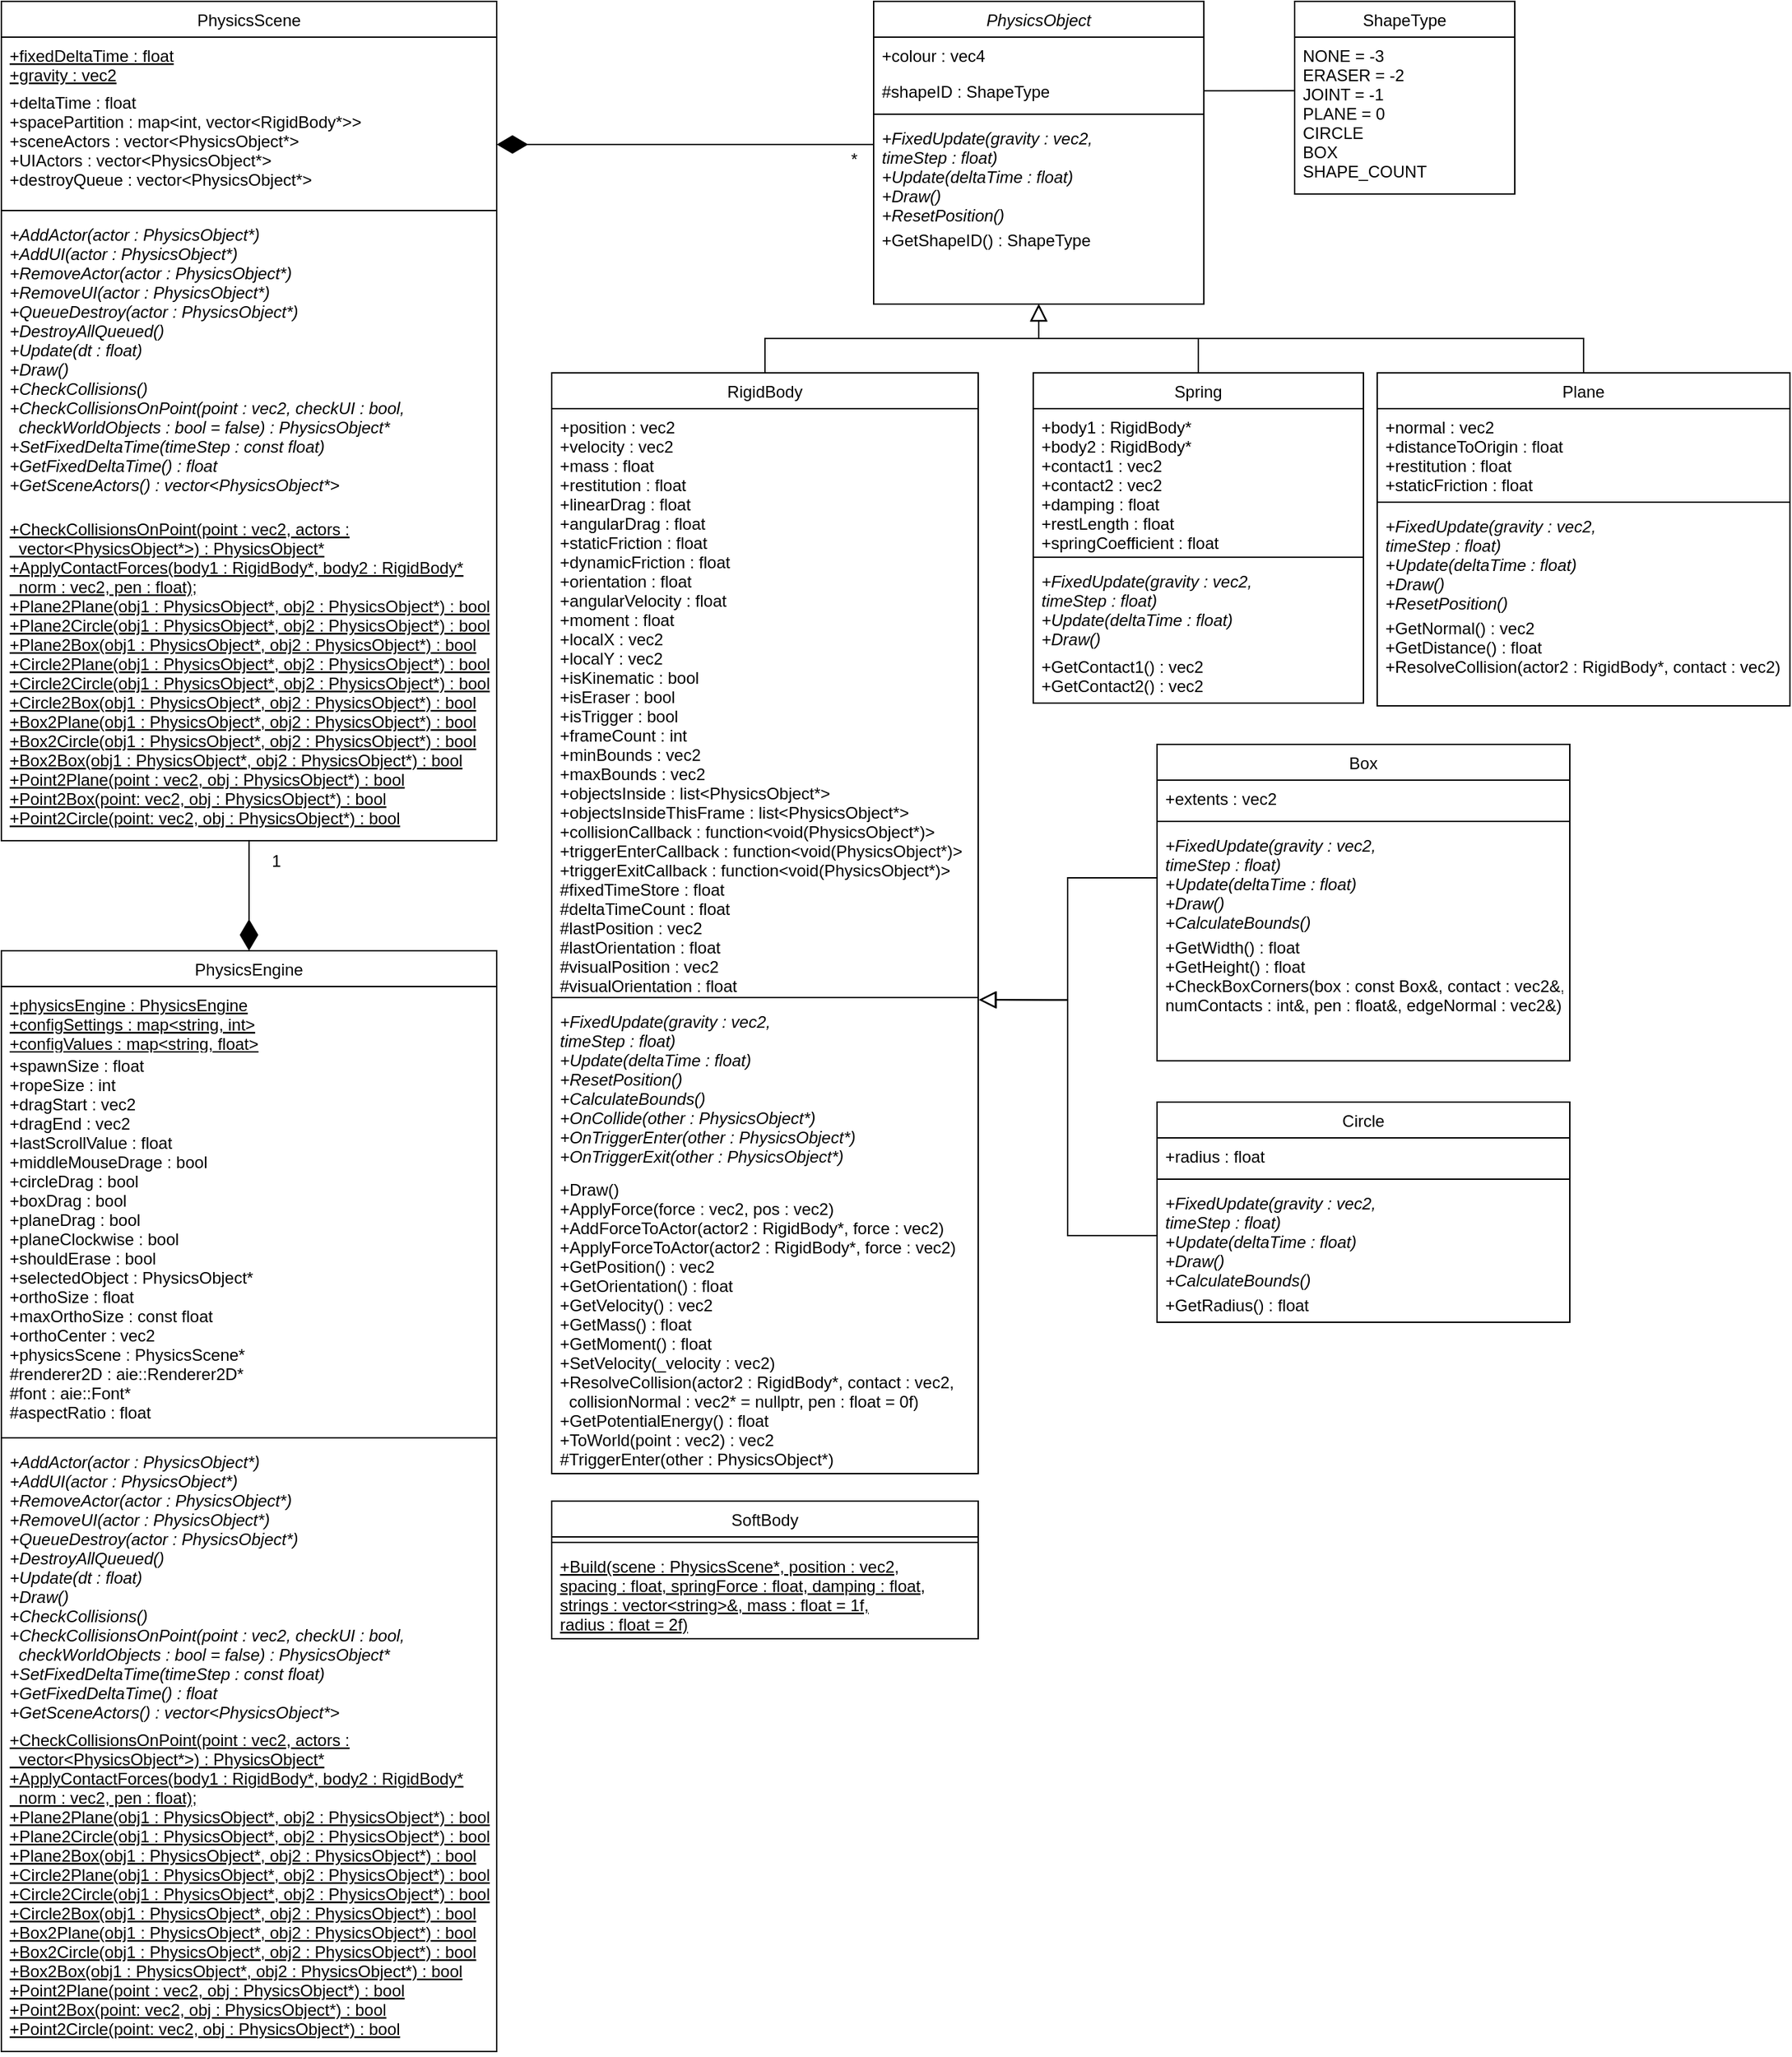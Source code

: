 <mxfile version="20.8.21" type="device"><diagram id="C5RBs43oDa-KdzZeNtuy" name="Page-1"><mxGraphModel dx="2049" dy="1275" grid="1" gridSize="10" guides="1" tooltips="1" connect="1" arrows="1" fold="1" page="1" pageScale="1" pageWidth="827" pageHeight="1169" math="0" shadow="0"><root><mxCell id="WIyWlLk6GJQsqaUBKTNV-0"/><mxCell id="WIyWlLk6GJQsqaUBKTNV-1" parent="WIyWlLk6GJQsqaUBKTNV-0"/><mxCell id="zkfFHV4jXpPFQw0GAbJ--0" value="PhysicsObject" style="swimlane;fontStyle=2;align=center;verticalAlign=top;childLayout=stackLayout;horizontal=1;startSize=26;horizontalStack=0;resizeParent=1;resizeLast=0;collapsible=1;marginBottom=0;rounded=0;shadow=0;strokeWidth=1;" parent="WIyWlLk6GJQsqaUBKTNV-1" vertex="1"><mxGeometry x="294" y="120" width="240" height="220" as="geometry"><mxRectangle x="230" y="140" width="160" height="26" as="alternateBounds"/></mxGeometry></mxCell><mxCell id="zkfFHV4jXpPFQw0GAbJ--1" value="+colour : vec4" style="text;align=left;verticalAlign=top;spacingLeft=4;spacingRight=4;overflow=hidden;rotatable=0;points=[[0,0.5],[1,0.5]];portConstraint=eastwest;" parent="zkfFHV4jXpPFQw0GAbJ--0" vertex="1"><mxGeometry y="26" width="240" height="26" as="geometry"/></mxCell><mxCell id="zkfFHV4jXpPFQw0GAbJ--2" value="#shapeID : ShapeType" style="text;align=left;verticalAlign=top;spacingLeft=4;spacingRight=4;overflow=hidden;rotatable=0;points=[[0,0.5],[1,0.5]];portConstraint=eastwest;rounded=0;shadow=0;html=0;" parent="zkfFHV4jXpPFQw0GAbJ--0" vertex="1"><mxGeometry y="52" width="240" height="26" as="geometry"/></mxCell><mxCell id="zkfFHV4jXpPFQw0GAbJ--4" value="" style="line;html=1;strokeWidth=1;align=left;verticalAlign=middle;spacingTop=-1;spacingLeft=3;spacingRight=3;rotatable=0;labelPosition=right;points=[];portConstraint=eastwest;" parent="zkfFHV4jXpPFQw0GAbJ--0" vertex="1"><mxGeometry y="78" width="240" height="8" as="geometry"/></mxCell><mxCell id="zkfFHV4jXpPFQw0GAbJ--5" value="+FixedUpdate(gravity : vec2, &#10;timeStep : float)&#10;+Update(deltaTime : float)&#10;+Draw()&#10;+ResetPosition()" style="text;align=left;verticalAlign=top;spacingLeft=4;spacingRight=4;overflow=hidden;rotatable=0;points=[[0,0.5],[1,0.5]];portConstraint=eastwest;fontStyle=2" parent="zkfFHV4jXpPFQw0GAbJ--0" vertex="1"><mxGeometry y="86" width="240" height="74" as="geometry"/></mxCell><mxCell id="Z4c9TYoedag-O_4bf1Vg-12" value="+GetShapeID() : ShapeType" style="text;align=left;verticalAlign=top;spacingLeft=4;spacingRight=4;overflow=hidden;rotatable=0;points=[[0,0.5],[1,0.5]];portConstraint=eastwest;fontStyle=0" vertex="1" parent="zkfFHV4jXpPFQw0GAbJ--0"><mxGeometry y="160" width="240" height="60" as="geometry"/></mxCell><mxCell id="zkfFHV4jXpPFQw0GAbJ--6" value="RigidBody" style="swimlane;fontStyle=0;align=center;verticalAlign=top;childLayout=stackLayout;horizontal=1;startSize=26;horizontalStack=0;resizeParent=1;resizeLast=0;collapsible=1;marginBottom=0;rounded=0;shadow=0;strokeWidth=1;" parent="WIyWlLk6GJQsqaUBKTNV-1" vertex="1"><mxGeometry x="60" y="390" width="310" height="800" as="geometry"><mxRectangle x="130" y="380" width="160" height="26" as="alternateBounds"/></mxGeometry></mxCell><mxCell id="zkfFHV4jXpPFQw0GAbJ--7" value="+position : vec2&#10;+velocity : vec2&#10;+mass : float&#10;+restitution : float&#10;+linearDrag : float&#10;+angularDrag : float&#10;+staticFriction : float&#10;+dynamicFriction : float&#10;+orientation : float&#10;+angularVelocity : float&#10;+moment : float&#10;+localX : vec2&#10;+localY : vec2&#10;+isKinematic : bool&#10;+isEraser : bool&#10;+isTrigger : bool&#10;+frameCount : int&#10;+minBounds : vec2&#10;+maxBounds : vec2&#10;+objectsInside : list&lt;PhysicsObject*&gt;&#10;+objectsInsideThisFrame : list&lt;PhysicsObject*&gt;&#10;+collisionCallback : function&lt;void(PhysicsObject*)&gt;&#10;+triggerEnterCallback : function&lt;void(PhysicsObject*)&gt;&#10;+triggerExitCallback : function&lt;void(PhysicsObject*)&gt;&#10;#fixedTimeStore : float&#10;#deltaTimeCount : float&#10;#lastPosition : vec2&#10;#lastOrientation : float&#10;#visualPosition : vec2&#10;#visualOrientation : float&#10;#lastLocalX : vec2&#10;#lastLocalY : vec2&#10;#visualLocalX : vec2&#10;#visualLocalY : vec2" style="text;align=left;verticalAlign=top;spacingLeft=4;spacingRight=4;overflow=hidden;rotatable=0;points=[[0,0.5],[1,0.5]];portConstraint=eastwest;" parent="zkfFHV4jXpPFQw0GAbJ--6" vertex="1"><mxGeometry y="26" width="310" height="424" as="geometry"/></mxCell><mxCell id="zkfFHV4jXpPFQw0GAbJ--9" value="" style="line;html=1;strokeWidth=1;align=left;verticalAlign=middle;spacingTop=-1;spacingLeft=3;spacingRight=3;rotatable=0;labelPosition=right;points=[];portConstraint=eastwest;" parent="zkfFHV4jXpPFQw0GAbJ--6" vertex="1"><mxGeometry y="450" width="310" height="8" as="geometry"/></mxCell><mxCell id="zkfFHV4jXpPFQw0GAbJ--10" value="+FixedUpdate(gravity : vec2,&#10;timeStep : float)&#10;+Update(deltaTime : float)&#10;+ResetPosition()&#10;+CalculateBounds()&#10;+OnCollide(other : PhysicsObject*)&#10;+OnTriggerEnter(other : PhysicsObject*)&#10;+OnTriggerExit(other : PhysicsObject*)" style="text;align=left;verticalAlign=top;spacingLeft=4;spacingRight=4;overflow=hidden;rotatable=0;points=[[0,0.5],[1,0.5]];portConstraint=eastwest;fontStyle=2" parent="zkfFHV4jXpPFQw0GAbJ--6" vertex="1"><mxGeometry y="458" width="310" height="122" as="geometry"/></mxCell><mxCell id="zkfFHV4jXpPFQw0GAbJ--11" value="+Draw()&#10;+ApplyForce(force : vec2, pos : vec2)&#10;+AddForceToActor(actor2 : RigidBody*, force : vec2)&#10;+ApplyForceToActor(actor2 : RigidBody*, force : vec2)&#10;+GetPosition() : vec2&#10;+GetOrientation() : float&#10;+GetVelocity() : vec2&#10;+GetMass() : float&#10;+GetMoment() : float&#10;+SetVelocity(_velocity : vec2)&#10;+ResolveCollision(actor2 : RigidBody*, contact : vec2,&#10;  collisionNormal : vec2* = nullptr, pen : float = 0f)&#10;+GetPotentialEnergy() : float&#10;+ToWorld(point : vec2) : vec2&#10;#TriggerEnter(other : PhysicsObject*)&#10;&#10;&#10;&#10;" style="text;align=left;verticalAlign=top;spacingLeft=4;spacingRight=4;overflow=hidden;rotatable=0;points=[[0,0.5],[1,0.5]];portConstraint=eastwest;" parent="zkfFHV4jXpPFQw0GAbJ--6" vertex="1"><mxGeometry y="580" width="310" height="220" as="geometry"/></mxCell><mxCell id="zkfFHV4jXpPFQw0GAbJ--12" value="" style="endArrow=block;endSize=10;endFill=0;shadow=0;strokeWidth=1;rounded=0;edgeStyle=elbowEdgeStyle;elbow=vertical;" parent="WIyWlLk6GJQsqaUBKTNV-1" source="zkfFHV4jXpPFQw0GAbJ--6" target="zkfFHV4jXpPFQw0GAbJ--0" edge="1"><mxGeometry width="160" relative="1" as="geometry"><mxPoint x="200" y="203" as="sourcePoint"/><mxPoint x="200" y="203" as="targetPoint"/></mxGeometry></mxCell><mxCell id="Z4c9TYoedag-O_4bf1Vg-0" value="ShapeType" style="swimlane;fontStyle=0;align=center;verticalAlign=top;childLayout=stackLayout;horizontal=1;startSize=26;horizontalStack=0;resizeParent=1;resizeLast=0;collapsible=1;marginBottom=0;rounded=0;shadow=0;strokeWidth=1;" vertex="1" parent="WIyWlLk6GJQsqaUBKTNV-1"><mxGeometry x="600" y="120" width="160" height="140" as="geometry"><mxRectangle x="130" y="380" width="160" height="26" as="alternateBounds"/></mxGeometry></mxCell><mxCell id="Z4c9TYoedag-O_4bf1Vg-2" value="NONE = -3&#10;ERASER = -2&#10;JOINT = -1&#10;PLANE = 0&#10;CIRCLE&#10;BOX&#10;SHAPE_COUNT" style="text;align=left;verticalAlign=top;spacingLeft=4;spacingRight=4;overflow=hidden;rotatable=0;points=[[0,0.5],[1,0.5]];portConstraint=eastwest;rounded=0;shadow=0;html=0;" vertex="1" parent="Z4c9TYoedag-O_4bf1Vg-0"><mxGeometry y="26" width="160" height="114" as="geometry"/></mxCell><mxCell id="Z4c9TYoedag-O_4bf1Vg-9" value="" style="endArrow=none;html=1;rounded=0;exitX=1;exitY=0.5;exitDx=0;exitDy=0;entryX=-0.001;entryY=0.341;entryDx=0;entryDy=0;entryPerimeter=0;" edge="1" parent="WIyWlLk6GJQsqaUBKTNV-1" source="zkfFHV4jXpPFQw0GAbJ--2" target="Z4c9TYoedag-O_4bf1Vg-2"><mxGeometry width="50" height="50" relative="1" as="geometry"><mxPoint x="480" y="350" as="sourcePoint"/><mxPoint x="510" y="185" as="targetPoint"/></mxGeometry></mxCell><mxCell id="Z4c9TYoedag-O_4bf1Vg-13" value="Plane" style="swimlane;fontStyle=0;align=center;verticalAlign=top;childLayout=stackLayout;horizontal=1;startSize=26;horizontalStack=0;resizeParent=1;resizeLast=0;collapsible=1;marginBottom=0;rounded=0;shadow=0;strokeWidth=1;" vertex="1" parent="WIyWlLk6GJQsqaUBKTNV-1"><mxGeometry x="660" y="390" width="300" height="242" as="geometry"><mxRectangle x="230" y="140" width="160" height="26" as="alternateBounds"/></mxGeometry></mxCell><mxCell id="Z4c9TYoedag-O_4bf1Vg-14" value="+normal : vec2&#10;+distanceToOrigin : float&#10;+restitution : float&#10;+staticFriction : float" style="text;align=left;verticalAlign=top;spacingLeft=4;spacingRight=4;overflow=hidden;rotatable=0;points=[[0,0.5],[1,0.5]];portConstraint=eastwest;" vertex="1" parent="Z4c9TYoedag-O_4bf1Vg-13"><mxGeometry y="26" width="300" height="64" as="geometry"/></mxCell><mxCell id="Z4c9TYoedag-O_4bf1Vg-16" value="" style="line;html=1;strokeWidth=1;align=left;verticalAlign=middle;spacingTop=-1;spacingLeft=3;spacingRight=3;rotatable=0;labelPosition=right;points=[];portConstraint=eastwest;" vertex="1" parent="Z4c9TYoedag-O_4bf1Vg-13"><mxGeometry y="90" width="300" height="8" as="geometry"/></mxCell><mxCell id="Z4c9TYoedag-O_4bf1Vg-17" value="+FixedUpdate(gravity : vec2, &#10;timeStep : float)&#10;+Update(deltaTime : float)&#10;+Draw()&#10;+ResetPosition()" style="text;align=left;verticalAlign=top;spacingLeft=4;spacingRight=4;overflow=hidden;rotatable=0;points=[[0,0.5],[1,0.5]];portConstraint=eastwest;fontStyle=2" vertex="1" parent="Z4c9TYoedag-O_4bf1Vg-13"><mxGeometry y="98" width="300" height="74" as="geometry"/></mxCell><mxCell id="Z4c9TYoedag-O_4bf1Vg-18" value="+GetNormal() : vec2&#10;+GetDistance() : float&#10;+ResolveCollision(actor2 : RigidBody*, contact : vec2)" style="text;align=left;verticalAlign=top;spacingLeft=4;spacingRight=4;overflow=hidden;rotatable=0;points=[[0,0.5],[1,0.5]];portConstraint=eastwest;fontStyle=0" vertex="1" parent="Z4c9TYoedag-O_4bf1Vg-13"><mxGeometry y="172" width="300" height="60" as="geometry"/></mxCell><mxCell id="Z4c9TYoedag-O_4bf1Vg-21" value="" style="endArrow=block;endSize=10;endFill=0;shadow=0;strokeWidth=1;rounded=0;edgeStyle=elbowEdgeStyle;elbow=vertical;exitX=0.5;exitY=0;exitDx=0;exitDy=0;" edge="1" parent="WIyWlLk6GJQsqaUBKTNV-1" source="Z4c9TYoedag-O_4bf1Vg-13" target="Z4c9TYoedag-O_4bf1Vg-12"><mxGeometry width="160" relative="1" as="geometry"><mxPoint x="570" y="350" as="sourcePoint"/><mxPoint x="340" y="340" as="targetPoint"/></mxGeometry></mxCell><mxCell id="Z4c9TYoedag-O_4bf1Vg-22" value="Box" style="swimlane;fontStyle=0;align=center;verticalAlign=top;childLayout=stackLayout;horizontal=1;startSize=26;horizontalStack=0;resizeParent=1;resizeLast=0;collapsible=1;marginBottom=0;rounded=0;shadow=0;strokeWidth=1;" vertex="1" parent="WIyWlLk6GJQsqaUBKTNV-1"><mxGeometry x="500" y="660" width="300" height="230" as="geometry"><mxRectangle x="230" y="140" width="160" height="26" as="alternateBounds"/></mxGeometry></mxCell><mxCell id="Z4c9TYoedag-O_4bf1Vg-23" value="+extents : vec2" style="text;align=left;verticalAlign=top;spacingLeft=4;spacingRight=4;overflow=hidden;rotatable=0;points=[[0,0.5],[1,0.5]];portConstraint=eastwest;" vertex="1" parent="Z4c9TYoedag-O_4bf1Vg-22"><mxGeometry y="26" width="300" height="26" as="geometry"/></mxCell><mxCell id="Z4c9TYoedag-O_4bf1Vg-25" value="" style="line;html=1;strokeWidth=1;align=left;verticalAlign=middle;spacingTop=-1;spacingLeft=3;spacingRight=3;rotatable=0;labelPosition=right;points=[];portConstraint=eastwest;" vertex="1" parent="Z4c9TYoedag-O_4bf1Vg-22"><mxGeometry y="52" width="300" height="8" as="geometry"/></mxCell><mxCell id="Z4c9TYoedag-O_4bf1Vg-26" value="+FixedUpdate(gravity : vec2, &#10;timeStep : float)&#10;+Update(deltaTime : float)&#10;+Draw()&#10;+CalculateBounds()" style="text;align=left;verticalAlign=top;spacingLeft=4;spacingRight=4;overflow=hidden;rotatable=0;points=[[0,0.5],[1,0.5]];portConstraint=eastwest;fontStyle=2" vertex="1" parent="Z4c9TYoedag-O_4bf1Vg-22"><mxGeometry y="60" width="300" height="74" as="geometry"/></mxCell><mxCell id="Z4c9TYoedag-O_4bf1Vg-27" value="+GetWidth() : float&#10;+GetHeight() : float&#10;+CheckBoxCorners(box : const Box&amp;, contact : vec2&amp;,&#10;numContacts : int&amp;, pen : float&amp;, edgeNormal : vec2&amp;)" style="text;align=left;verticalAlign=top;spacingLeft=4;spacingRight=4;overflow=hidden;rotatable=0;points=[[0,0.5],[1,0.5]];portConstraint=eastwest;fontStyle=0" vertex="1" parent="Z4c9TYoedag-O_4bf1Vg-22"><mxGeometry y="134" width="300" height="70" as="geometry"/></mxCell><mxCell id="Z4c9TYoedag-O_4bf1Vg-33" value="Circle" style="swimlane;fontStyle=0;align=center;verticalAlign=top;childLayout=stackLayout;horizontal=1;startSize=26;horizontalStack=0;resizeParent=1;resizeLast=0;collapsible=1;marginBottom=0;rounded=0;shadow=0;strokeWidth=1;" vertex="1" parent="WIyWlLk6GJQsqaUBKTNV-1"><mxGeometry x="500" y="920" width="300" height="160" as="geometry"><mxRectangle x="230" y="140" width="160" height="26" as="alternateBounds"/></mxGeometry></mxCell><mxCell id="Z4c9TYoedag-O_4bf1Vg-34" value="+radius : float" style="text;align=left;verticalAlign=top;spacingLeft=4;spacingRight=4;overflow=hidden;rotatable=0;points=[[0,0.5],[1,0.5]];portConstraint=eastwest;" vertex="1" parent="Z4c9TYoedag-O_4bf1Vg-33"><mxGeometry y="26" width="300" height="26" as="geometry"/></mxCell><mxCell id="Z4c9TYoedag-O_4bf1Vg-36" value="" style="line;html=1;strokeWidth=1;align=left;verticalAlign=middle;spacingTop=-1;spacingLeft=3;spacingRight=3;rotatable=0;labelPosition=right;points=[];portConstraint=eastwest;" vertex="1" parent="Z4c9TYoedag-O_4bf1Vg-33"><mxGeometry y="52" width="300" height="8" as="geometry"/></mxCell><mxCell id="Z4c9TYoedag-O_4bf1Vg-37" value="+FixedUpdate(gravity : vec2, &#10;timeStep : float)&#10;+Update(deltaTime : float)&#10;+Draw()&#10;+CalculateBounds()" style="text;align=left;verticalAlign=top;spacingLeft=4;spacingRight=4;overflow=hidden;rotatable=0;points=[[0,0.5],[1,0.5]];portConstraint=eastwest;fontStyle=2" vertex="1" parent="Z4c9TYoedag-O_4bf1Vg-33"><mxGeometry y="60" width="300" height="74" as="geometry"/></mxCell><mxCell id="Z4c9TYoedag-O_4bf1Vg-38" value="+GetRadius() : float&#10;" style="text;align=left;verticalAlign=top;spacingLeft=4;spacingRight=4;overflow=hidden;rotatable=0;points=[[0,0.5],[1,0.5]];portConstraint=eastwest;fontStyle=0" vertex="1" parent="Z4c9TYoedag-O_4bf1Vg-33"><mxGeometry y="134" width="300" height="26" as="geometry"/></mxCell><mxCell id="Z4c9TYoedag-O_4bf1Vg-55" style="edgeStyle=orthogonalEdgeStyle;rounded=0;orthogonalLoop=1;jettySize=auto;html=1;entryX=0.5;entryY=0;entryDx=0;entryDy=0;endArrow=diamondThin;endFill=1;endSize=20;" edge="1" parent="WIyWlLk6GJQsqaUBKTNV-1" source="Z4c9TYoedag-O_4bf1Vg-40" target="Z4c9TYoedag-O_4bf1Vg-49"><mxGeometry relative="1" as="geometry"/></mxCell><mxCell id="Z4c9TYoedag-O_4bf1Vg-40" value="PhysicsScene" style="swimlane;fontStyle=0;align=center;verticalAlign=top;childLayout=stackLayout;horizontal=1;startSize=26;horizontalStack=0;resizeParent=1;resizeLast=0;collapsible=1;marginBottom=0;rounded=0;shadow=0;strokeWidth=1;" vertex="1" parent="WIyWlLk6GJQsqaUBKTNV-1"><mxGeometry x="-340" y="120" width="360" height="610" as="geometry"><mxRectangle x="230" y="140" width="160" height="26" as="alternateBounds"/></mxGeometry></mxCell><mxCell id="Z4c9TYoedag-O_4bf1Vg-41" value="+fixedDeltaTime : float&#10;+gravity : vec2" style="text;align=left;verticalAlign=top;spacingLeft=4;spacingRight=4;overflow=hidden;rotatable=0;points=[[0,0.5],[1,0.5]];portConstraint=eastwest;fontStyle=4" vertex="1" parent="Z4c9TYoedag-O_4bf1Vg-40"><mxGeometry y="26" width="360" height="34" as="geometry"/></mxCell><mxCell id="Z4c9TYoedag-O_4bf1Vg-42" value="+deltaTime : float&#10;+spacePartition : map&lt;int, vector&lt;RigidBody*&gt;&gt;&#10;+sceneActors : vector&lt;PhysicsObject*&gt;&#10;+UIActors : vector&lt;PhysicsObject*&gt;&#10;+destroyQueue : vector&lt;PhysicsObject*&gt;" style="text;align=left;verticalAlign=top;spacingLeft=4;spacingRight=4;overflow=hidden;rotatable=0;points=[[0,0.5],[1,0.5]];portConstraint=eastwest;rounded=0;shadow=0;html=0;" vertex="1" parent="Z4c9TYoedag-O_4bf1Vg-40"><mxGeometry y="60" width="360" height="88" as="geometry"/></mxCell><mxCell id="Z4c9TYoedag-O_4bf1Vg-43" value="" style="line;html=1;strokeWidth=1;align=left;verticalAlign=middle;spacingTop=-1;spacingLeft=3;spacingRight=3;rotatable=0;labelPosition=right;points=[];portConstraint=eastwest;" vertex="1" parent="Z4c9TYoedag-O_4bf1Vg-40"><mxGeometry y="148" width="360" height="8" as="geometry"/></mxCell><mxCell id="Z4c9TYoedag-O_4bf1Vg-44" value="+AddActor(actor : PhysicsObject*)&#10;+AddUI(actor : PhysicsObject*)&#10;+RemoveActor(actor : PhysicsObject*)&#10;+RemoveUI(actor : PhysicsObject*)&#10;+QueueDestroy(actor : PhysicsObject*)&#10;+DestroyAllQueued()&#10;+Update(dt : float)&#10;+Draw()&#10;+CheckCollisions()&#10;+CheckCollisionsOnPoint(point : vec2, checkUI : bool, &#10;  checkWorldObjects : bool = false) : PhysicsObject*&#10;+SetFixedDeltaTime(timeStep : const float)&#10;+GetFixedDeltaTime() : float&#10;+GetSceneActors() : vector&lt;PhysicsObject*&gt;" style="text;align=left;verticalAlign=top;spacingLeft=4;spacingRight=4;overflow=hidden;rotatable=0;points=[[0,0.5],[1,0.5]];portConstraint=eastwest;fontStyle=2" vertex="1" parent="Z4c9TYoedag-O_4bf1Vg-40"><mxGeometry y="156" width="360" height="214" as="geometry"/></mxCell><mxCell id="Z4c9TYoedag-O_4bf1Vg-45" value="+CheckCollisionsOnPoint(point : vec2, actors : &#10;  vector&lt;PhysicsObject*&gt;) : PhysicsObject*&#10;+ApplyContactForces(body1 : RigidBody*, body2 : RigidBody*&#10;  norm : vec2, pen : float);&#10;+Plane2Plane(obj1 : PhysicsObject*, obj2 : PhysicsObject*) : bool&#10;+Plane2Circle(obj1 : PhysicsObject*, obj2 : PhysicsObject*) : bool&#10;+Plane2Box(obj1 : PhysicsObject*, obj2 : PhysicsObject*) : bool&#10;+Circle2Plane(obj1 : PhysicsObject*, obj2 : PhysicsObject*) : bool&#10;+Circle2Circle(obj1 : PhysicsObject*, obj2 : PhysicsObject*) : bool&#10;+Circle2Box(obj1 : PhysicsObject*, obj2 : PhysicsObject*) : bool&#10;+Box2Plane(obj1 : PhysicsObject*, obj2 : PhysicsObject*) : bool&#10;+Box2Circle(obj1 : PhysicsObject*, obj2 : PhysicsObject*) : bool&#10;+Box2Box(obj1 : PhysicsObject*, obj2 : PhysicsObject*) : bool&#10;+Point2Plane(point : vec2, obj : PhysicsObject*) : bool&#10;+Point2Box(point: vec2, obj : PhysicsObject*) : bool&#10;+Point2Circle(point: vec2, obj : PhysicsObject*) : bool" style="text;align=left;verticalAlign=top;spacingLeft=4;spacingRight=4;overflow=hidden;rotatable=0;points=[[0,0.5],[1,0.5]];portConstraint=eastwest;fontStyle=4" vertex="1" parent="Z4c9TYoedag-O_4bf1Vg-40"><mxGeometry y="370" width="360" height="240" as="geometry"/></mxCell><mxCell id="Z4c9TYoedag-O_4bf1Vg-47" style="edgeStyle=orthogonalEdgeStyle;rounded=0;orthogonalLoop=1;jettySize=auto;html=1;exitX=0;exitY=0.5;exitDx=0;exitDy=0;entryX=1;entryY=0.5;entryDx=0;entryDy=0;endArrow=diamondThin;endFill=1;endSize=20;" edge="1" parent="WIyWlLk6GJQsqaUBKTNV-1" source="zkfFHV4jXpPFQw0GAbJ--2" target="Z4c9TYoedag-O_4bf1Vg-42"><mxGeometry relative="1" as="geometry"><Array as="points"><mxPoint x="294" y="224"/></Array></mxGeometry></mxCell><mxCell id="Z4c9TYoedag-O_4bf1Vg-48" value="*" style="text;html=1;strokeColor=none;fillColor=none;align=center;verticalAlign=middle;whiteSpace=wrap;rounded=0;" vertex="1" parent="WIyWlLk6GJQsqaUBKTNV-1"><mxGeometry x="250" y="220" width="60" height="30" as="geometry"/></mxCell><mxCell id="Z4c9TYoedag-O_4bf1Vg-49" value="PhysicsEngine" style="swimlane;fontStyle=0;align=center;verticalAlign=top;childLayout=stackLayout;horizontal=1;startSize=26;horizontalStack=0;resizeParent=1;resizeLast=0;collapsible=1;marginBottom=0;rounded=0;shadow=0;strokeWidth=1;" vertex="1" parent="WIyWlLk6GJQsqaUBKTNV-1"><mxGeometry x="-340" y="810" width="360" height="800" as="geometry"><mxRectangle x="230" y="140" width="160" height="26" as="alternateBounds"/></mxGeometry></mxCell><mxCell id="Z4c9TYoedag-O_4bf1Vg-50" value="+physicsEngine : PhysicsEngine&#10;+configSettings : map&lt;string, int&gt;&#10;+configValues : map&lt;string, float&gt;" style="text;align=left;verticalAlign=top;spacingLeft=4;spacingRight=4;overflow=hidden;rotatable=0;points=[[0,0.5],[1,0.5]];portConstraint=eastwest;fontStyle=4" vertex="1" parent="Z4c9TYoedag-O_4bf1Vg-49"><mxGeometry y="26" width="360" height="44" as="geometry"/></mxCell><mxCell id="Z4c9TYoedag-O_4bf1Vg-51" value="+spawnSize : float&#10;+ropeSize : int&#10;+dragStart : vec2&#10;+dragEnd : vec2&#10;+lastScrollValue : float&#10;+middleMouseDrage : bool&#10;+circleDrag : bool&#10;+boxDrag : bool&#10;+planeDrag : bool&#10;+planeClockwise : bool&#10;+shouldErase : bool&#10;+selectedObject : PhysicsObject*&#10;+orthoSize : float&#10;+maxOrthoSize : const float&#10;+orthoCenter : vec2&#10;+physicsScene : PhysicsScene*&#10;#renderer2D : aie::Renderer2D*&#10;#font : aie::Font*&#10;#aspectRatio : float" style="text;align=left;verticalAlign=top;spacingLeft=4;spacingRight=4;overflow=hidden;rotatable=0;points=[[0,0.5],[1,0.5]];portConstraint=eastwest;rounded=0;shadow=0;html=0;" vertex="1" parent="Z4c9TYoedag-O_4bf1Vg-49"><mxGeometry y="70" width="360" height="280" as="geometry"/></mxCell><mxCell id="Z4c9TYoedag-O_4bf1Vg-52" value="" style="line;html=1;strokeWidth=1;align=left;verticalAlign=middle;spacingTop=-1;spacingLeft=3;spacingRight=3;rotatable=0;labelPosition=right;points=[];portConstraint=eastwest;" vertex="1" parent="Z4c9TYoedag-O_4bf1Vg-49"><mxGeometry y="350" width="360" height="8" as="geometry"/></mxCell><mxCell id="Z4c9TYoedag-O_4bf1Vg-53" value="+AddActor(actor : PhysicsObject*)&#10;+AddUI(actor : PhysicsObject*)&#10;+RemoveActor(actor : PhysicsObject*)&#10;+RemoveUI(actor : PhysicsObject*)&#10;+QueueDestroy(actor : PhysicsObject*)&#10;+DestroyAllQueued()&#10;+Update(dt : float)&#10;+Draw()&#10;+CheckCollisions()&#10;+CheckCollisionsOnPoint(point : vec2, checkUI : bool, &#10;  checkWorldObjects : bool = false) : PhysicsObject*&#10;+SetFixedDeltaTime(timeStep : const float)&#10;+GetFixedDeltaTime() : float&#10;+GetSceneActors() : vector&lt;PhysicsObject*&gt;" style="text;align=left;verticalAlign=top;spacingLeft=4;spacingRight=4;overflow=hidden;rotatable=0;points=[[0,0.5],[1,0.5]];portConstraint=eastwest;fontStyle=2" vertex="1" parent="Z4c9TYoedag-O_4bf1Vg-49"><mxGeometry y="358" width="360" height="202" as="geometry"/></mxCell><mxCell id="Z4c9TYoedag-O_4bf1Vg-54" value="+CheckCollisionsOnPoint(point : vec2, actors : &#10;  vector&lt;PhysicsObject*&gt;) : PhysicsObject*&#10;+ApplyContactForces(body1 : RigidBody*, body2 : RigidBody*&#10;  norm : vec2, pen : float);&#10;+Plane2Plane(obj1 : PhysicsObject*, obj2 : PhysicsObject*) : bool&#10;+Plane2Circle(obj1 : PhysicsObject*, obj2 : PhysicsObject*) : bool&#10;+Plane2Box(obj1 : PhysicsObject*, obj2 : PhysicsObject*) : bool&#10;+Circle2Plane(obj1 : PhysicsObject*, obj2 : PhysicsObject*) : bool&#10;+Circle2Circle(obj1 : PhysicsObject*, obj2 : PhysicsObject*) : bool&#10;+Circle2Box(obj1 : PhysicsObject*, obj2 : PhysicsObject*) : bool&#10;+Box2Plane(obj1 : PhysicsObject*, obj2 : PhysicsObject*) : bool&#10;+Box2Circle(obj1 : PhysicsObject*, obj2 : PhysicsObject*) : bool&#10;+Box2Box(obj1 : PhysicsObject*, obj2 : PhysicsObject*) : bool&#10;+Point2Plane(point : vec2, obj : PhysicsObject*) : bool&#10;+Point2Box(point: vec2, obj : PhysicsObject*) : bool&#10;+Point2Circle(point: vec2, obj : PhysicsObject*) : bool" style="text;align=left;verticalAlign=top;spacingLeft=4;spacingRight=4;overflow=hidden;rotatable=0;points=[[0,0.5],[1,0.5]];portConstraint=eastwest;fontStyle=4" vertex="1" parent="Z4c9TYoedag-O_4bf1Vg-49"><mxGeometry y="560" width="360" height="240" as="geometry"/></mxCell><mxCell id="Z4c9TYoedag-O_4bf1Vg-57" value="1" style="text;html=1;strokeColor=none;fillColor=none;align=center;verticalAlign=middle;whiteSpace=wrap;rounded=0;" vertex="1" parent="WIyWlLk6GJQsqaUBKTNV-1"><mxGeometry x="-170" y="730" width="60" height="30" as="geometry"/></mxCell><mxCell id="Z4c9TYoedag-O_4bf1Vg-58" value="SoftBody" style="swimlane;fontStyle=0;align=center;verticalAlign=top;childLayout=stackLayout;horizontal=1;startSize=26;horizontalStack=0;resizeParent=1;resizeLast=0;collapsible=1;marginBottom=0;rounded=0;shadow=0;strokeWidth=1;" vertex="1" parent="WIyWlLk6GJQsqaUBKTNV-1"><mxGeometry x="60" y="1210" width="310" height="100" as="geometry"><mxRectangle x="130" y="380" width="160" height="26" as="alternateBounds"/></mxGeometry></mxCell><mxCell id="Z4c9TYoedag-O_4bf1Vg-60" value="" style="line;html=1;strokeWidth=1;align=left;verticalAlign=middle;spacingTop=-1;spacingLeft=3;spacingRight=3;rotatable=0;labelPosition=right;points=[];portConstraint=eastwest;" vertex="1" parent="Z4c9TYoedag-O_4bf1Vg-58"><mxGeometry y="26" width="310" height="8" as="geometry"/></mxCell><mxCell id="Z4c9TYoedag-O_4bf1Vg-62" value="+Build(scene : PhysicsScene*, position : vec2, &#10;spacing : float, springForce : float, damping : float, &#10;strings : vector&lt;string&gt;&amp;, mass : float = 1f, &#10;radius : float = 2f)" style="text;align=left;verticalAlign=top;spacingLeft=4;spacingRight=4;overflow=hidden;rotatable=0;points=[[0,0.5],[1,0.5]];portConstraint=eastwest;fontStyle=4" vertex="1" parent="Z4c9TYoedag-O_4bf1Vg-58"><mxGeometry y="34" width="310" height="66" as="geometry"/></mxCell><mxCell id="Z4c9TYoedag-O_4bf1Vg-63" value="Spring" style="swimlane;fontStyle=0;align=center;verticalAlign=top;childLayout=stackLayout;horizontal=1;startSize=26;horizontalStack=0;resizeParent=1;resizeLast=0;collapsible=1;marginBottom=0;rounded=0;shadow=0;strokeWidth=1;" vertex="1" parent="WIyWlLk6GJQsqaUBKTNV-1"><mxGeometry x="410" y="390" width="240" height="240" as="geometry"><mxRectangle x="230" y="140" width="160" height="26" as="alternateBounds"/></mxGeometry></mxCell><mxCell id="Z4c9TYoedag-O_4bf1Vg-64" value="+body1 : RigidBody*&#10;+body2 : RigidBody*&#10;+contact1 : vec2&#10;+contact2 : vec2&#10;+damping : float&#10;+restLength : float&#10;+springCoefficient : float" style="text;align=left;verticalAlign=top;spacingLeft=4;spacingRight=4;overflow=hidden;rotatable=0;points=[[0,0.5],[1,0.5]];portConstraint=eastwest;" vertex="1" parent="Z4c9TYoedag-O_4bf1Vg-63"><mxGeometry y="26" width="240" height="104" as="geometry"/></mxCell><mxCell id="Z4c9TYoedag-O_4bf1Vg-65" value="" style="line;html=1;strokeWidth=1;align=left;verticalAlign=middle;spacingTop=-1;spacingLeft=3;spacingRight=3;rotatable=0;labelPosition=right;points=[];portConstraint=eastwest;" vertex="1" parent="Z4c9TYoedag-O_4bf1Vg-63"><mxGeometry y="130" width="240" height="8" as="geometry"/></mxCell><mxCell id="Z4c9TYoedag-O_4bf1Vg-66" value="+FixedUpdate(gravity : vec2, &#10;timeStep : float)&#10;+Update(deltaTime : float)&#10;+Draw()" style="text;align=left;verticalAlign=top;spacingLeft=4;spacingRight=4;overflow=hidden;rotatable=0;points=[[0,0.5],[1,0.5]];portConstraint=eastwest;fontStyle=2" vertex="1" parent="Z4c9TYoedag-O_4bf1Vg-63"><mxGeometry y="138" width="240" height="62" as="geometry"/></mxCell><mxCell id="Z4c9TYoedag-O_4bf1Vg-67" value="+GetContact1() : vec2&#10;+GetContact2() : vec2" style="text;align=left;verticalAlign=top;spacingLeft=4;spacingRight=4;overflow=hidden;rotatable=0;points=[[0,0.5],[1,0.5]];portConstraint=eastwest;fontStyle=0" vertex="1" parent="Z4c9TYoedag-O_4bf1Vg-63"><mxGeometry y="200" width="240" height="30" as="geometry"/></mxCell><mxCell id="Z4c9TYoedag-O_4bf1Vg-68" style="edgeStyle=orthogonalEdgeStyle;rounded=0;orthogonalLoop=1;jettySize=auto;html=1;exitX=0;exitY=0.5;exitDx=0;exitDy=0;entryX=1.001;entryY=-0.019;entryDx=0;entryDy=0;entryPerimeter=0;endArrow=block;endFill=0;endSize=10;" edge="1" parent="WIyWlLk6GJQsqaUBKTNV-1" source="Z4c9TYoedag-O_4bf1Vg-26" target="zkfFHV4jXpPFQw0GAbJ--10"><mxGeometry relative="1" as="geometry"/></mxCell><mxCell id="Z4c9TYoedag-O_4bf1Vg-69" style="edgeStyle=orthogonalEdgeStyle;rounded=0;orthogonalLoop=1;jettySize=auto;html=1;exitX=0;exitY=0.5;exitDx=0;exitDy=0;entryX=1.003;entryY=-0.019;entryDx=0;entryDy=0;entryPerimeter=0;endArrow=block;endFill=0;endSize=10;" edge="1" parent="WIyWlLk6GJQsqaUBKTNV-1" source="Z4c9TYoedag-O_4bf1Vg-37" target="zkfFHV4jXpPFQw0GAbJ--10"><mxGeometry relative="1" as="geometry"><mxPoint x="510" y="900" as="sourcePoint"/><mxPoint x="380" y="989" as="targetPoint"/></mxGeometry></mxCell><mxCell id="Z4c9TYoedag-O_4bf1Vg-70" value="" style="endArrow=block;endSize=10;endFill=0;shadow=0;strokeWidth=1;rounded=0;edgeStyle=elbowEdgeStyle;elbow=vertical;exitX=0.5;exitY=0;exitDx=0;exitDy=0;" edge="1" parent="WIyWlLk6GJQsqaUBKTNV-1" source="Z4c9TYoedag-O_4bf1Vg-63"><mxGeometry width="160" relative="1" as="geometry"><mxPoint x="810" y="390" as="sourcePoint"/><mxPoint x="414" y="340" as="targetPoint"/></mxGeometry></mxCell></root></mxGraphModel></diagram></mxfile>